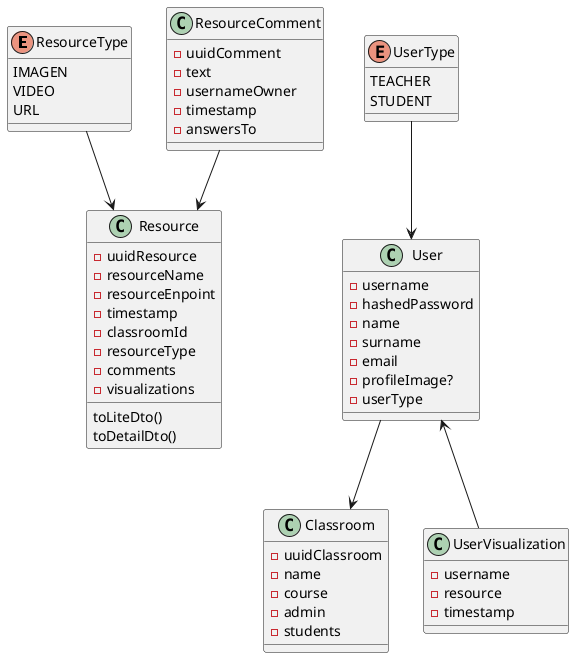 @startuml

Enum ResourceType{
    IMAGEN
    VIDEO
    URL
}

Enum UserType{
    TEACHER
    STUDENT
}

ResourceType --> Resource

class Resource{
    - uuidResource
    - resourceName
    - resourceEnpoint
    - timestamp
    - classroomId
    - resourceType
    - comments
    - visualizations
    toLiteDto()
    toDetailDto()
}
ResourceComment --> Resource
class ResourceComment {
    - uuidComment
    - text
    - usernameOwner
    - timestamp
    - answersTo
}

class Classroom{
    - uuidClassroom
    - name
    - course
    - admin
    - students
}

UserType --> User
User --> Classroom
class User{
    -username
    -hashedPassword
    -name
    -surname
    -email
    -profileImage?
    -userType
}

User <-- UserVisualization
class UserVisualization{
    -username
    -resource
    -timestamp
}





@enduml